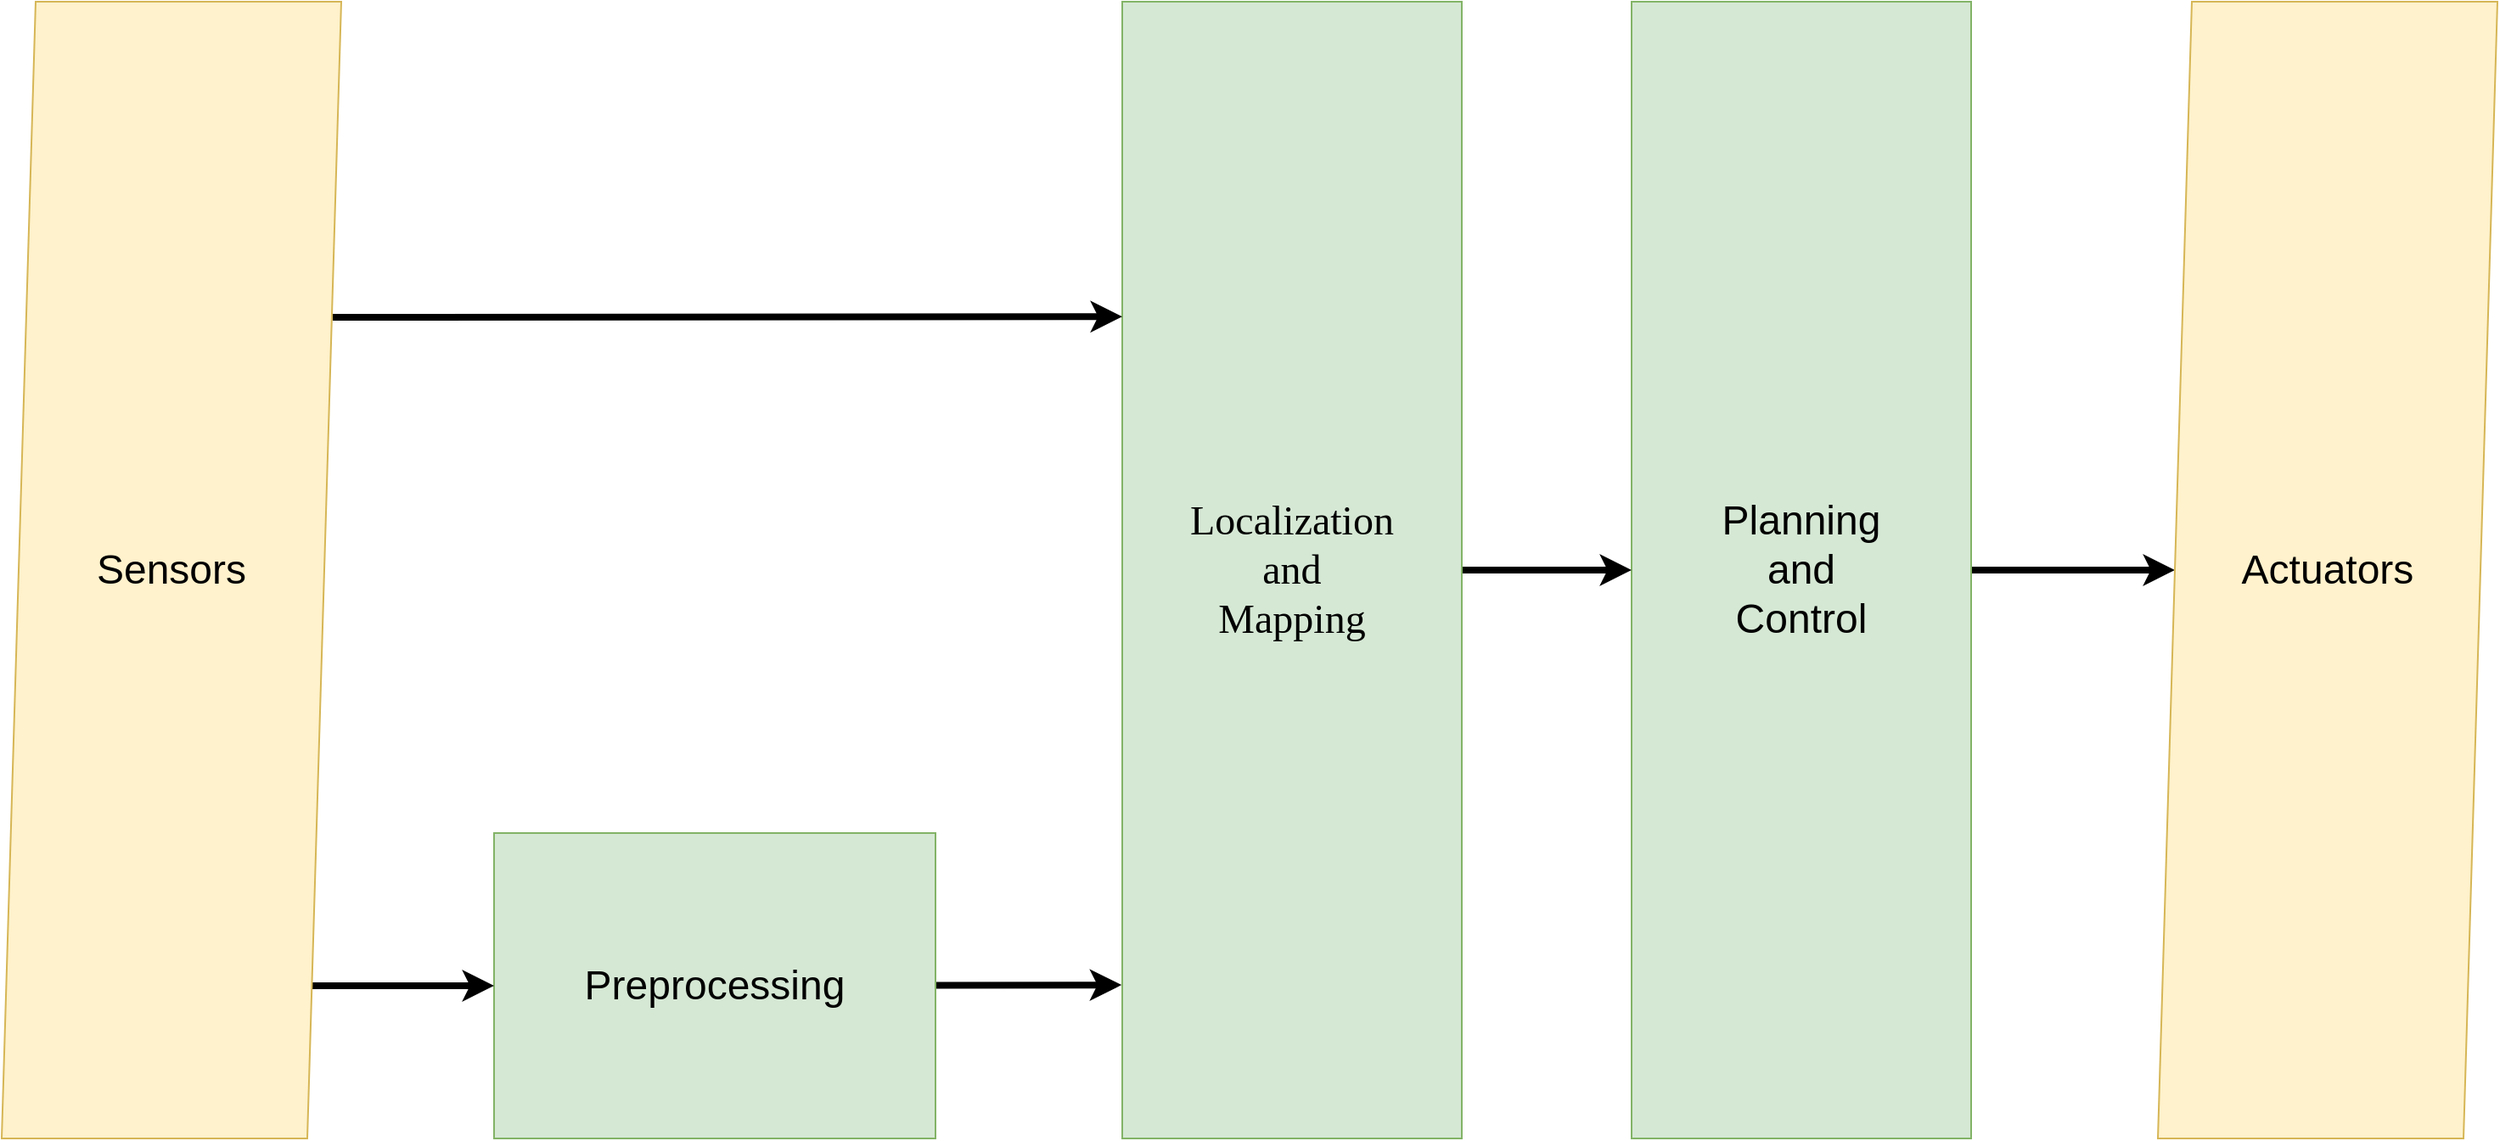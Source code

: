 <mxfile version="14.9.8" type="github" pages="3">
  <diagram id="prtHgNgQTEPvFCAcTncT" name="Navigation">
    <mxGraphModel dx="3437" dy="1967" grid="1" gridSize="10" guides="1" tooltips="1" connect="1" arrows="1" fold="1" page="1" pageScale="1" pageWidth="1600" pageHeight="900" math="0" shadow="0">
      <root>
        <mxCell id="0" />
        <mxCell id="1" parent="0" />
        <mxCell id="NTErxbjZfQiD4P2O9LFr-4" style="edgeStyle=none;rounded=0;orthogonalLoop=1;jettySize=auto;html=1;entryX=0;entryY=0.5;entryDx=0;entryDy=0;strokeWidth=4;" edge="1" parent="1" source="BVTGFO8PCjX0Q4Ga4c29-6" target="NTErxbjZfQiD4P2O9LFr-1">
          <mxGeometry relative="1" as="geometry" />
        </mxCell>
        <mxCell id="BVTGFO8PCjX0Q4Ga4c29-6" value="&lt;div&gt;&lt;font style=&quot;font-size: 24px&quot;&gt;Planning &lt;br&gt;&lt;/font&gt;&lt;/div&gt;&lt;div&gt;&lt;font style=&quot;font-size: 24px&quot;&gt;and &lt;br&gt;&lt;/font&gt;&lt;/div&gt;&lt;div&gt;&lt;font style=&quot;font-size: 24px&quot;&gt;Control&lt;/font&gt;&lt;/div&gt;" style="whiteSpace=wrap;html=1;fillColor=#d5e8d4;strokeColor=#82b366;" parent="1" vertex="1">
          <mxGeometry x="1020" y="130" width="200" height="670" as="geometry" />
        </mxCell>
        <mxCell id="BVTGFO8PCjX0Q4Ga4c29-8" value="" style="edgeStyle=orthogonalEdgeStyle;orthogonalLoop=1;jettySize=auto;html=1;strokeWidth=4;" parent="1" source="BVTGFO8PCjX0Q4Ga4c29-7" target="BVTGFO8PCjX0Q4Ga4c29-6" edge="1">
          <mxGeometry relative="1" as="geometry" />
        </mxCell>
        <UserObject label="&lt;div&gt;&lt;font face=&quot;Verdana&quot;&gt;&lt;font style=&quot;font-size: 24px&quot;&gt;Localization&lt;font style=&quot;font-size: 24px&quot;&gt; &lt;br&gt;&lt;/font&gt;&lt;/font&gt;&lt;/font&gt;&lt;/div&gt;&lt;div&gt;&lt;font face=&quot;Verdana&quot;&gt;&lt;font style=&quot;font-size: 24px&quot;&gt;&lt;font style=&quot;font-size: 24px&quot;&gt;and &lt;br&gt;&lt;/font&gt;&lt;/font&gt;&lt;/font&gt;&lt;/div&gt;&lt;div&gt;&lt;font face=&quot;Verdana&quot;&gt;&lt;font style=&quot;font-size: 24px&quot;&gt;&lt;font style=&quot;font-size: 24px&quot;&gt;Mapping&lt;/font&gt;&lt;/font&gt;&lt;/font&gt;&lt;/div&gt;" link="data:page/id,ldTAqI2T-_zdcecsA4YL" id="BVTGFO8PCjX0Q4Ga4c29-7">
          <mxCell style="whiteSpace=wrap;html=1;fillColor=#d5e8d4;strokeColor=#82b366;" parent="1" vertex="1">
            <mxGeometry x="720" y="130" width="200" height="670" as="geometry" />
          </mxCell>
        </UserObject>
        <mxCell id="NTErxbjZfQiD4P2O9LFr-3" style="edgeStyle=none;rounded=0;orthogonalLoop=1;jettySize=auto;html=1;strokeWidth=4;entryX=-0.002;entryY=0.865;entryDx=0;entryDy=0;entryPerimeter=0;" edge="1" parent="1" source="BVTGFO8PCjX0Q4Ga4c29-9" target="BVTGFO8PCjX0Q4Ga4c29-7">
          <mxGeometry relative="1" as="geometry" />
        </mxCell>
        <mxCell id="BVTGFO8PCjX0Q4Ga4c29-9" value="&lt;font style=&quot;font-size: 24px&quot;&gt;Preprocessing&lt;/font&gt;" style="whiteSpace=wrap;html=1;fillColor=#d5e8d4;strokeColor=#82b366;" parent="1" vertex="1">
          <mxGeometry x="350" y="620" width="260" height="180" as="geometry" />
        </mxCell>
        <mxCell id="BVTGFO8PCjX0Q4Ga4c29-12" value="" style="orthogonalLoop=1;jettySize=auto;html=1;entryX=0;entryY=0.5;entryDx=0;entryDy=0;strokeWidth=4;" parent="1" target="BVTGFO8PCjX0Q4Ga4c29-9" edge="1">
          <mxGeometry relative="1" as="geometry">
            <mxPoint x="230" y="710" as="sourcePoint" />
          </mxGeometry>
        </mxCell>
        <mxCell id="BVTGFO8PCjX0Q4Ga4c29-11" value="&lt;font style=&quot;font-size: 24px&quot;&gt;Sensors&lt;/font&gt;" style="shape=parallelogram;perimeter=parallelogramPerimeter;whiteSpace=wrap;html=1;fixedSize=1;fillColor=#fff2cc;strokeColor=#d6b656;" parent="1" vertex="1">
          <mxGeometry x="60" y="130" width="200" height="670" as="geometry" />
        </mxCell>
        <mxCell id="BVTGFO8PCjX0Q4Ga4c29-17" value="" style="endArrow=classic;html=1;entryX=0;entryY=0.277;entryDx=0;entryDy=0;entryPerimeter=0;strokeWidth=4;" parent="1" target="BVTGFO8PCjX0Q4Ga4c29-7" edge="1">
          <mxGeometry width="50" height="50" relative="1" as="geometry">
            <mxPoint x="255" y="316" as="sourcePoint" />
            <mxPoint x="1070" y="530" as="targetPoint" />
          </mxGeometry>
        </mxCell>
        <mxCell id="NTErxbjZfQiD4P2O9LFr-1" value="&lt;font style=&quot;font-size: 24px&quot;&gt;Actuators&lt;/font&gt;" style="shape=parallelogram;perimeter=parallelogramPerimeter;whiteSpace=wrap;html=1;fixedSize=1;fillColor=#fff2cc;strokeColor=#d6b656;" vertex="1" parent="1">
          <mxGeometry x="1330" y="130" width="200" height="670" as="geometry" />
        </mxCell>
      </root>
    </mxGraphModel>
  </diagram>
  <diagram id="ldTAqI2T-_zdcecsA4YL" name="Localization and Mapping">
    <mxGraphModel dx="2946" dy="1686" grid="1" gridSize="10" guides="1" tooltips="1" connect="0" arrows="1" fold="1" page="1" pageScale="1" pageWidth="1600" pageHeight="900" math="0" shadow="0">
      <root>
        <mxCell id="GfsLmEvaizO0xj4gn3vc-0" />
        <mxCell id="GfsLmEvaizO0xj4gn3vc-1" parent="GfsLmEvaizO0xj4gn3vc-0" />
        <UserObject label="Mapping and Localization" link="data:page/id,prtHgNgQTEPvFCAcTncT" id="GfsLmEvaizO0xj4gn3vc-2">
          <mxCell style="swimlane;fillColor=#d5e8d4;strokeColor=#82b366;fontSize=24;strokeWidth=5;" parent="GfsLmEvaizO0xj4gn3vc-1" vertex="1">
            <mxGeometry x="270" y="105" width="1060" height="690" as="geometry">
              <mxRectangle x="220" y="500" width="180" height="23" as="alternateBounds" />
            </mxGeometry>
          </mxCell>
        </UserObject>
        <mxCell id="GfsLmEvaizO0xj4gn3vc-3" value="" style="endArrow=classic;entryX=0;entryY=0.5;entryDx=0;entryDy=0;verticalAlign=top;horizontal=1;strokeWidth=4;" parent="GfsLmEvaizO0xj4gn3vc-2" target="GfsLmEvaizO0xj4gn3vc-5" edge="1">
          <mxGeometry width="50" height="50" relative="1" as="geometry">
            <mxPoint y="505" as="sourcePoint" />
            <mxPoint x="490" y="-180" as="targetPoint" />
          </mxGeometry>
        </mxCell>
        <mxCell id="GfsLmEvaizO0xj4gn3vc-4" value="&lt;font style=&quot;font-size: 24px&quot;&gt;Localization&lt;/font&gt;" style="whiteSpace=wrap;html=1;fillColor=#ffe6cc;strokeColor=#d79b00;" parent="GfsLmEvaizO0xj4gn3vc-2" vertex="1">
          <mxGeometry x="90" y="60" width="310" height="230" as="geometry" />
        </mxCell>
        <UserObject label="&lt;font style=&quot;font-size: 24px&quot;&gt;Mapping&lt;/font&gt;" link="data:page/id,a-RNjdHXBQ174pXRn1Qw" id="GfsLmEvaizO0xj4gn3vc-5">
          <mxCell style="whiteSpace=wrap;html=1;fillColor=#ffe6cc;strokeColor=#d79b00;" parent="GfsLmEvaizO0xj4gn3vc-2" vertex="1">
            <mxGeometry x="90" y="390" width="310" height="230" as="geometry" />
          </mxCell>
        </UserObject>
        <mxCell id="GfsLmEvaizO0xj4gn3vc-6" value="" style="endArrow=classic;html=1;entryX=0;entryY=0.5;entryDx=0;entryDy=0;strokeWidth=4;" parent="GfsLmEvaizO0xj4gn3vc-2" target="GfsLmEvaizO0xj4gn3vc-4" edge="1">
          <mxGeometry width="50" height="50" relative="1" as="geometry">
            <mxPoint y="175" as="sourcePoint" />
            <mxPoint x="50" y="75" as="targetPoint" />
          </mxGeometry>
        </mxCell>
        <mxCell id="GfsLmEvaizO0xj4gn3vc-7" value="" style="endArrow=classic;html=1;entryX=0.5;entryY=0;entryDx=0;entryDy=0;exitX=0.5;exitY=1;exitDx=0;exitDy=0;strokeWidth=4;" parent="GfsLmEvaizO0xj4gn3vc-2" source="GfsLmEvaizO0xj4gn3vc-4" target="GfsLmEvaizO0xj4gn3vc-5" edge="1">
          <mxGeometry width="50" height="50" relative="1" as="geometry">
            <mxPoint x="630" y="170" as="sourcePoint" />
            <mxPoint x="680" y="120" as="targetPoint" />
            <Array as="points">
              <mxPoint x="245" y="330" />
            </Array>
          </mxGeometry>
        </mxCell>
        <mxCell id="NlW17dGzJixS3HYvsq4S-0" style="edgeStyle=orthogonalEdgeStyle;rounded=0;orthogonalLoop=1;jettySize=auto;html=0;verticalAlign=top;strokeWidth=4;entryX=1;entryY=0.25;entryDx=0;entryDy=0;" parent="GfsLmEvaizO0xj4gn3vc-2" edge="1" target="GfsLmEvaizO0xj4gn3vc-2">
          <mxGeometry relative="1" as="geometry">
            <mxPoint x="1070" y="175" as="targetPoint" />
            <mxPoint x="420" y="173" as="sourcePoint" />
            <Array as="points">
              <mxPoint x="400" y="173" />
              <mxPoint x="420" y="173" />
            </Array>
          </mxGeometry>
        </mxCell>
        <mxCell id="NlW17dGzJixS3HYvsq4S-1" style="edgeStyle=orthogonalEdgeStyle;rounded=0;orthogonalLoop=1;jettySize=auto;html=0;verticalAlign=top;exitX=1;exitY=0.5;exitDx=0;exitDy=0;strokeWidth=4;" parent="GfsLmEvaizO0xj4gn3vc-2" source="GfsLmEvaizO0xj4gn3vc-5" edge="1">
          <mxGeometry relative="1" as="geometry">
            <mxPoint x="1060" y="505" as="targetPoint" />
            <mxPoint x="290" y="610" as="sourcePoint" />
          </mxGeometry>
        </mxCell>
      </root>
    </mxGraphModel>
  </diagram>
  <diagram id="a-RNjdHXBQ174pXRn1Qw" name="Mapping">
    <mxGraphModel dx="1837" dy="1967" grid="1" gridSize="10" guides="1" tooltips="1" connect="1" arrows="1" fold="1" page="1" pageScale="1" pageWidth="1600" pageHeight="900" math="0" shadow="0">
      <root>
        <mxCell id="Ka8ez7n9a7QdZ7t_4yAI-0" />
        <mxCell id="Ka8ez7n9a7QdZ7t_4yAI-1" parent="Ka8ez7n9a7QdZ7t_4yAI-0" />
        <UserObject label="Mapping" link="data:page/id,ldTAqI2T-_zdcecsA4YL" id="6MaHLs1leE9JKEzJSeug-0">
          <mxCell style="swimlane;fillColor=#ffe6cc;strokeColor=#d79b00;fontSize=24;strokeWidth=5;" parent="Ka8ez7n9a7QdZ7t_4yAI-1" vertex="1">
            <mxGeometry x="1750" y="130" width="1300" height="640" as="geometry">
              <mxRectangle x="1750" y="200" width="180" height="23" as="alternateBounds" />
            </mxGeometry>
          </mxCell>
        </UserObject>
        <mxCell id="6MaHLs1leE9JKEzJSeug-1" value="" style="edgeStyle=orthogonalEdgeStyle;rounded=0;orthogonalLoop=1;jettySize=auto;html=0;verticalAlign=top;" parent="6MaHLs1leE9JKEzJSeug-0" source="6MaHLs1leE9JKEzJSeug-2" target="6MaHLs1leE9JKEzJSeug-4" edge="1">
          <mxGeometry relative="1" as="geometry" />
        </mxCell>
        <mxCell id="6MaHLs1leE9JKEzJSeug-2" value="&lt;font style=&quot;font-size: 24px&quot;&gt;Elevation map&lt;/font&gt;" style="whiteSpace=wrap;html=1;fillColor=#dae8fc;strokeColor=#6c8ebf;" parent="6MaHLs1leE9JKEzJSeug-0" vertex="1">
          <mxGeometry x="90" y="55" width="220" height="155" as="geometry" />
        </mxCell>
        <mxCell id="6MaHLs1leE9JKEzJSeug-3" style="edgeStyle=orthogonalEdgeStyle;rounded=0;orthogonalLoop=1;jettySize=auto;html=0;verticalAlign=top;" parent="6MaHLs1leE9JKEzJSeug-0" source="6MaHLs1leE9JKEzJSeug-4" edge="1">
          <mxGeometry relative="1" as="geometry">
            <mxPoint x="949" y="133" as="targetPoint" />
          </mxGeometry>
        </mxCell>
        <mxCell id="6MaHLs1leE9JKEzJSeug-4" value="&lt;font style=&quot;font-size: 24px&quot;&gt;Traversability map&lt;/font&gt;" style="whiteSpace=wrap;html=1;fillColor=#dae8fc;strokeColor=#6c8ebf;" parent="6MaHLs1leE9JKEzJSeug-0" vertex="1">
          <mxGeometry x="480" y="55" width="220" height="155" as="geometry" />
        </mxCell>
        <mxCell id="6MaHLs1leE9JKEzJSeug-5" value="" style="endArrow=classic;html=1;entryX=0;entryY=0.5;entryDx=0;entryDy=0;" parent="6MaHLs1leE9JKEzJSeug-0" target="6MaHLs1leE9JKEzJSeug-2" edge="1">
          <mxGeometry width="50" height="50" relative="1" as="geometry">
            <mxPoint y="133" as="sourcePoint" />
            <mxPoint x="50" y="75" as="targetPoint" />
          </mxGeometry>
        </mxCell>
        <mxCell id="6MaHLs1leE9JKEzJSeug-6" value="&lt;font style=&quot;font-size: 24px&quot;&gt;local costmap&lt;/font&gt;" style="whiteSpace=wrap;html=1;fillColor=#dae8fc;strokeColor=#6c8ebf;" parent="6MaHLs1leE9JKEzJSeug-0" vertex="1">
          <mxGeometry x="950" y="55" width="220" height="265" as="geometry" />
        </mxCell>
        <mxCell id="6MaHLs1leE9JKEzJSeug-7" value="" style="endArrow=classic;html=1;verticalAlign=top;exitX=0.5;exitY=1;exitDx=0;exitDy=0;entryX=0;entryY=0.883;entryDx=0;entryDy=0;entryPerimeter=0;edgeStyle=orthogonalEdgeStyle;" parent="6MaHLs1leE9JKEzJSeug-0" source="6MaHLs1leE9JKEzJSeug-2" target="6MaHLs1leE9JKEzJSeug-6" edge="1">
          <mxGeometry width="50" height="50" relative="1" as="geometry">
            <mxPoint x="-10" y="-130" as="sourcePoint" />
            <mxPoint x="40" y="-180" as="targetPoint" />
          </mxGeometry>
        </mxCell>
        <mxCell id="6MaHLs1leE9JKEzJSeug-8" value="&lt;font style=&quot;font-size: 24px&quot;&gt;Global Feature Map Fusion&lt;/font&gt;" style="whiteSpace=wrap;html=1;fillColor=#dae8fc;strokeColor=#6c8ebf;" parent="6MaHLs1leE9JKEzJSeug-0" vertex="1">
          <mxGeometry x="90" y="440" width="220" height="155" as="geometry" />
        </mxCell>
        <mxCell id="rGWu54lfS5nSmR7nEJ0M-0" value="" style="endArrow=classic;html=1;verticalAlign=top;exitX=1;exitY=0.5;exitDx=0;exitDy=0;" parent="6MaHLs1leE9JKEzJSeug-0" source="6MaHLs1leE9JKEzJSeug-6" edge="1">
          <mxGeometry width="50" height="50" relative="1" as="geometry">
            <mxPoint x="330" y="230" as="sourcePoint" />
            <mxPoint x="1300" y="188" as="targetPoint" />
          </mxGeometry>
        </mxCell>
        <mxCell id="M9dY9LN8qdS82Russqsr-0" value="" style="endArrow=classic;html=1;verticalAlign=top;" parent="6MaHLs1leE9JKEzJSeug-0" target="6MaHLs1leE9JKEzJSeug-8" edge="1">
          <mxGeometry width="50" height="50" relative="1" as="geometry">
            <mxPoint y="518" as="sourcePoint" />
            <mxPoint x="20" y="-70" as="targetPoint" />
          </mxGeometry>
        </mxCell>
        <mxCell id="S7aDmX5suXAZniosJqIW-0" value="" style="endArrow=classic;html=1;verticalAlign=top;exitX=1;exitY=0.5;exitDx=0;exitDy=0;" edge="1" parent="Ka8ez7n9a7QdZ7t_4yAI-1" source="6MaHLs1leE9JKEzJSeug-8">
          <mxGeometry width="50" height="50" relative="1" as="geometry">
            <mxPoint x="2930" y="327.5" as="sourcePoint" />
            <mxPoint x="3050" y="648" as="targetPoint" />
          </mxGeometry>
        </mxCell>
      </root>
    </mxGraphModel>
  </diagram>
</mxfile>
